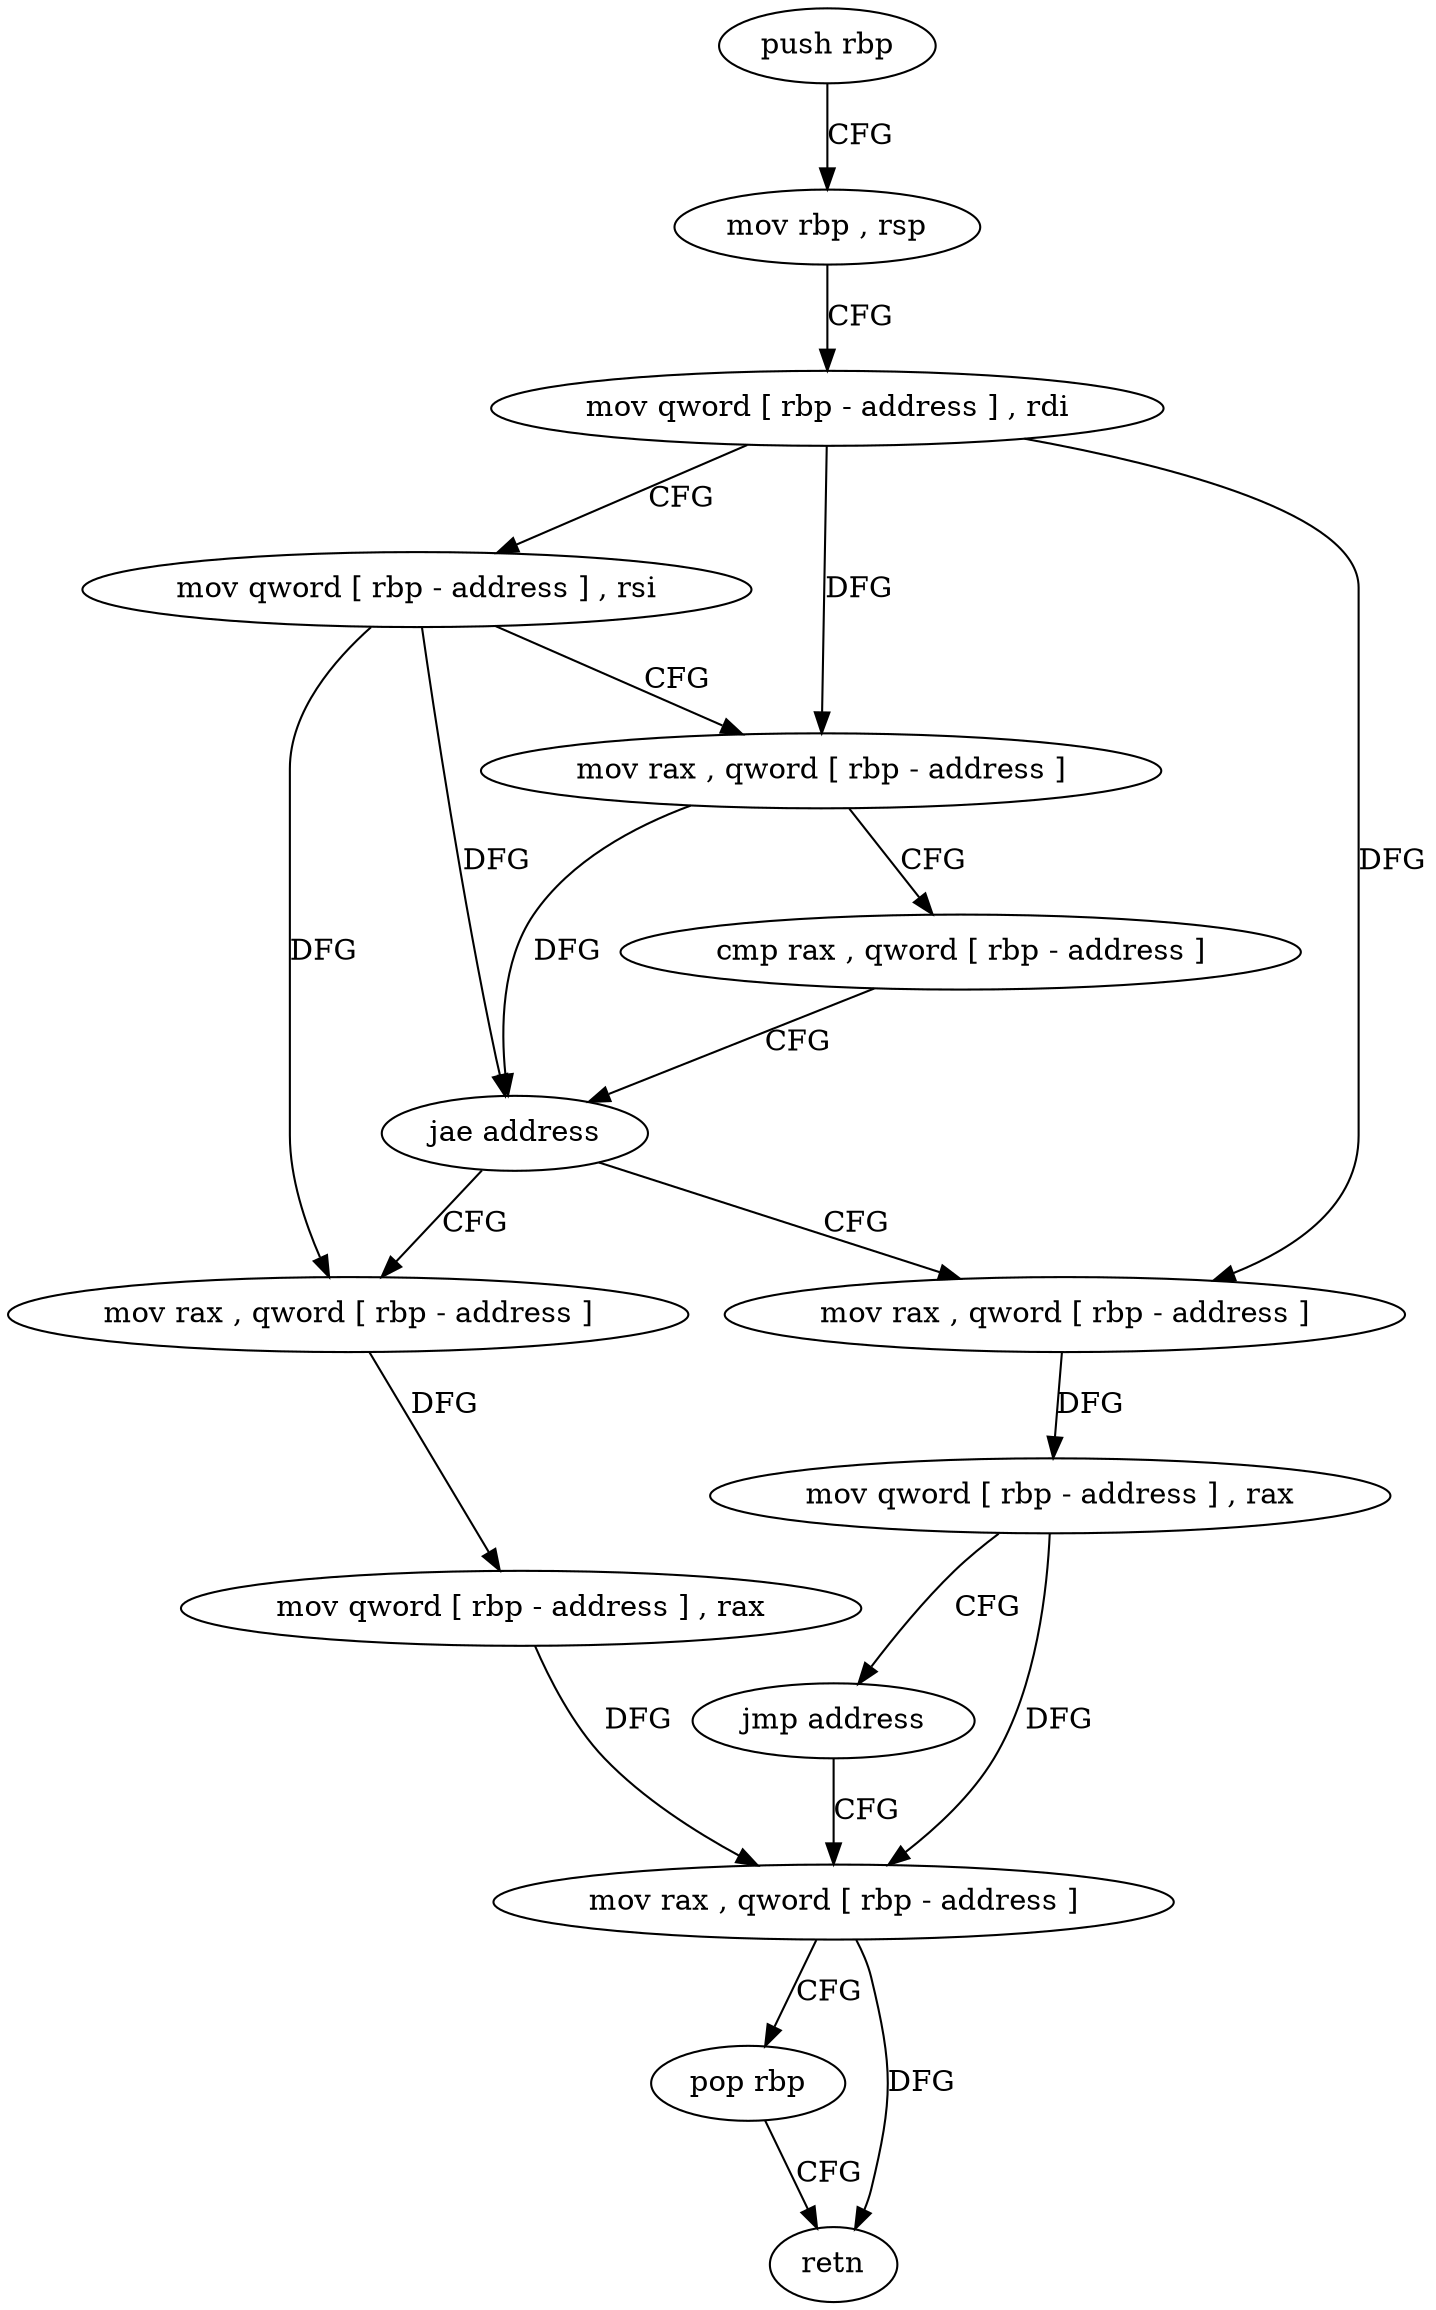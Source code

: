 digraph "func" {
"4208624" [label = "push rbp" ]
"4208625" [label = "mov rbp , rsp" ]
"4208628" [label = "mov qword [ rbp - address ] , rdi" ]
"4208632" [label = "mov qword [ rbp - address ] , rsi" ]
"4208636" [label = "mov rax , qword [ rbp - address ]" ]
"4208640" [label = "cmp rax , qword [ rbp - address ]" ]
"4208644" [label = "jae address" ]
"4208663" [label = "mov rax , qword [ rbp - address ]" ]
"4208650" [label = "mov rax , qword [ rbp - address ]" ]
"4208667" [label = "mov qword [ rbp - address ] , rax" ]
"4208671" [label = "mov rax , qword [ rbp - address ]" ]
"4208654" [label = "mov qword [ rbp - address ] , rax" ]
"4208658" [label = "jmp address" ]
"4208675" [label = "pop rbp" ]
"4208676" [label = "retn" ]
"4208624" -> "4208625" [ label = "CFG" ]
"4208625" -> "4208628" [ label = "CFG" ]
"4208628" -> "4208632" [ label = "CFG" ]
"4208628" -> "4208636" [ label = "DFG" ]
"4208628" -> "4208650" [ label = "DFG" ]
"4208632" -> "4208636" [ label = "CFG" ]
"4208632" -> "4208644" [ label = "DFG" ]
"4208632" -> "4208663" [ label = "DFG" ]
"4208636" -> "4208640" [ label = "CFG" ]
"4208636" -> "4208644" [ label = "DFG" ]
"4208640" -> "4208644" [ label = "CFG" ]
"4208644" -> "4208663" [ label = "CFG" ]
"4208644" -> "4208650" [ label = "CFG" ]
"4208663" -> "4208667" [ label = "DFG" ]
"4208650" -> "4208654" [ label = "DFG" ]
"4208667" -> "4208671" [ label = "DFG" ]
"4208671" -> "4208675" [ label = "CFG" ]
"4208671" -> "4208676" [ label = "DFG" ]
"4208654" -> "4208658" [ label = "CFG" ]
"4208654" -> "4208671" [ label = "DFG" ]
"4208658" -> "4208671" [ label = "CFG" ]
"4208675" -> "4208676" [ label = "CFG" ]
}
